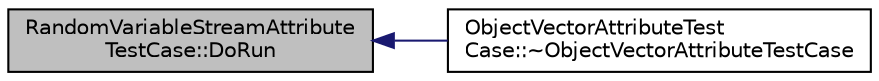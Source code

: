 digraph "RandomVariableStreamAttributeTestCase::DoRun"
{
  edge [fontname="Helvetica",fontsize="10",labelfontname="Helvetica",labelfontsize="10"];
  node [fontname="Helvetica",fontsize="10",shape=record];
  rankdir="LR";
  Node1 [label="RandomVariableStreamAttribute\lTestCase::DoRun",height=0.2,width=0.4,color="black", fillcolor="grey75", style="filled", fontcolor="black"];
  Node1 -> Node2 [dir="back",color="midnightblue",fontsize="10",style="solid"];
  Node2 [label="ObjectVectorAttributeTest\lCase::~ObjectVectorAttributeTestCase",height=0.2,width=0.4,color="black", fillcolor="white", style="filled",URL="$d4/d16/classObjectVectorAttributeTestCase.html#aaebbd736bdf60ad6d7b39df73a8cb65d"];
}
